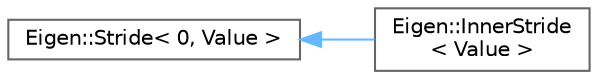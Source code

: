 digraph "类继承关系图"
{
 // LATEX_PDF_SIZE
  bgcolor="transparent";
  edge [fontname=Helvetica,fontsize=10,labelfontname=Helvetica,labelfontsize=10];
  node [fontname=Helvetica,fontsize=10,shape=box,height=0.2,width=0.4];
  rankdir="LR";
  Node0 [id="Node000000",label="Eigen::Stride\< 0, Value \>",height=0.2,width=0.4,color="grey40", fillcolor="white", style="filled",URL="$class_eigen_1_1_stride.html",tooltip=" "];
  Node0 -> Node1 [id="edge4694_Node000000_Node000001",dir="back",color="steelblue1",style="solid",tooltip=" "];
  Node1 [id="Node000001",label="Eigen::InnerStride\l\< Value \>",height=0.2,width=0.4,color="grey40", fillcolor="white", style="filled",URL="$class_eigen_1_1_inner_stride.html",tooltip="Convenience specialization of Stride to specify only an inner stride See class Map for some examples"];
}
